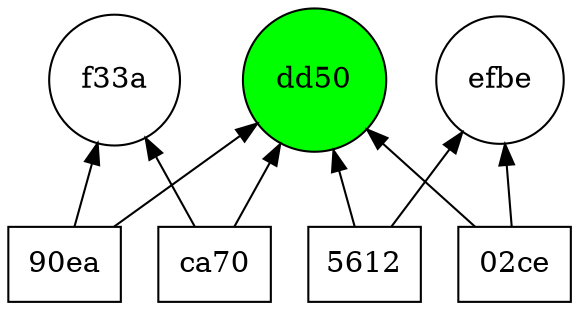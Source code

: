 digraph visitor {
	graph [rank=max]
	node [shape=rectangle]
	"43f2f9d34fa890ea" [label="90ea" fillcolor=white shape=rectangle style=filled]
	"43f2f9d34fa890ea" -> "140122212305-a9c8d5261144dc049258d07f4820f33a"
	"43f2f9d34fa890ea" -> "140213232558-bdd53a3a2ae91f2c5f951187668edd50"
	a24d810a16b05612 [label=5612 fillcolor=white shape=rectangle style=filled]
	a24d810a16b05612 -> "140227013556-da667d2f4032e14a0808c5ae64fbefbe"
	a24d810a16b05612 -> "140213232558-bdd53a3a2ae91f2c5f951187668edd50"
	"4a1ac68aba36ca70" [label=ca70 fillcolor=white shape=rectangle style=filled]
	"4a1ac68aba36ca70" -> "140122212305-a9c8d5261144dc049258d07f4820f33a"
	"4a1ac68aba36ca70" -> "140213232558-bdd53a3a2ae91f2c5f951187668edd50"
	"3d829216172e02ce" [label="02ce" fillcolor=white shape=rectangle style=filled]
	"3d829216172e02ce" -> "140227013556-da667d2f4032e14a0808c5ae64fbefbe"
	"3d829216172e02ce" -> "140213232558-bdd53a3a2ae91f2c5f951187668edd50"
	subgraph document {
		graph [rank=min]
		node [shape=circle]
		"140122212305-a9c8d5261144dc049258d07f4820f33a" [label=f33a fillcolor=white shape=circle]
		"140122212305-a9c8d5261144dc049258d07f4820f33a" [label=f33a fillcolor=white shape=circle]
		"140213232558-bdd53a3a2ae91f2c5f951187668edd50" [label=dd50 fillcolor=green shape=circle style=filled]
		"140213232558-bdd53a3a2ae91f2c5f951187668edd50" [label=dd50 fillcolor=green shape=circle style=filled]
		"140213232558-bdd53a3a2ae91f2c5f951187668edd50" [label=dd50 fillcolor=green shape=circle style=filled]
		"140213232558-bdd53a3a2ae91f2c5f951187668edd50" [label=dd50 fillcolor=green shape=circle style=filled]
		"140227013556-da667d2f4032e14a0808c5ae64fbefbe" [label=efbe fillcolor=white shape=circle]
		"140227013556-da667d2f4032e14a0808c5ae64fbefbe" [label=efbe fillcolor=white shape=circle]
	}
}
